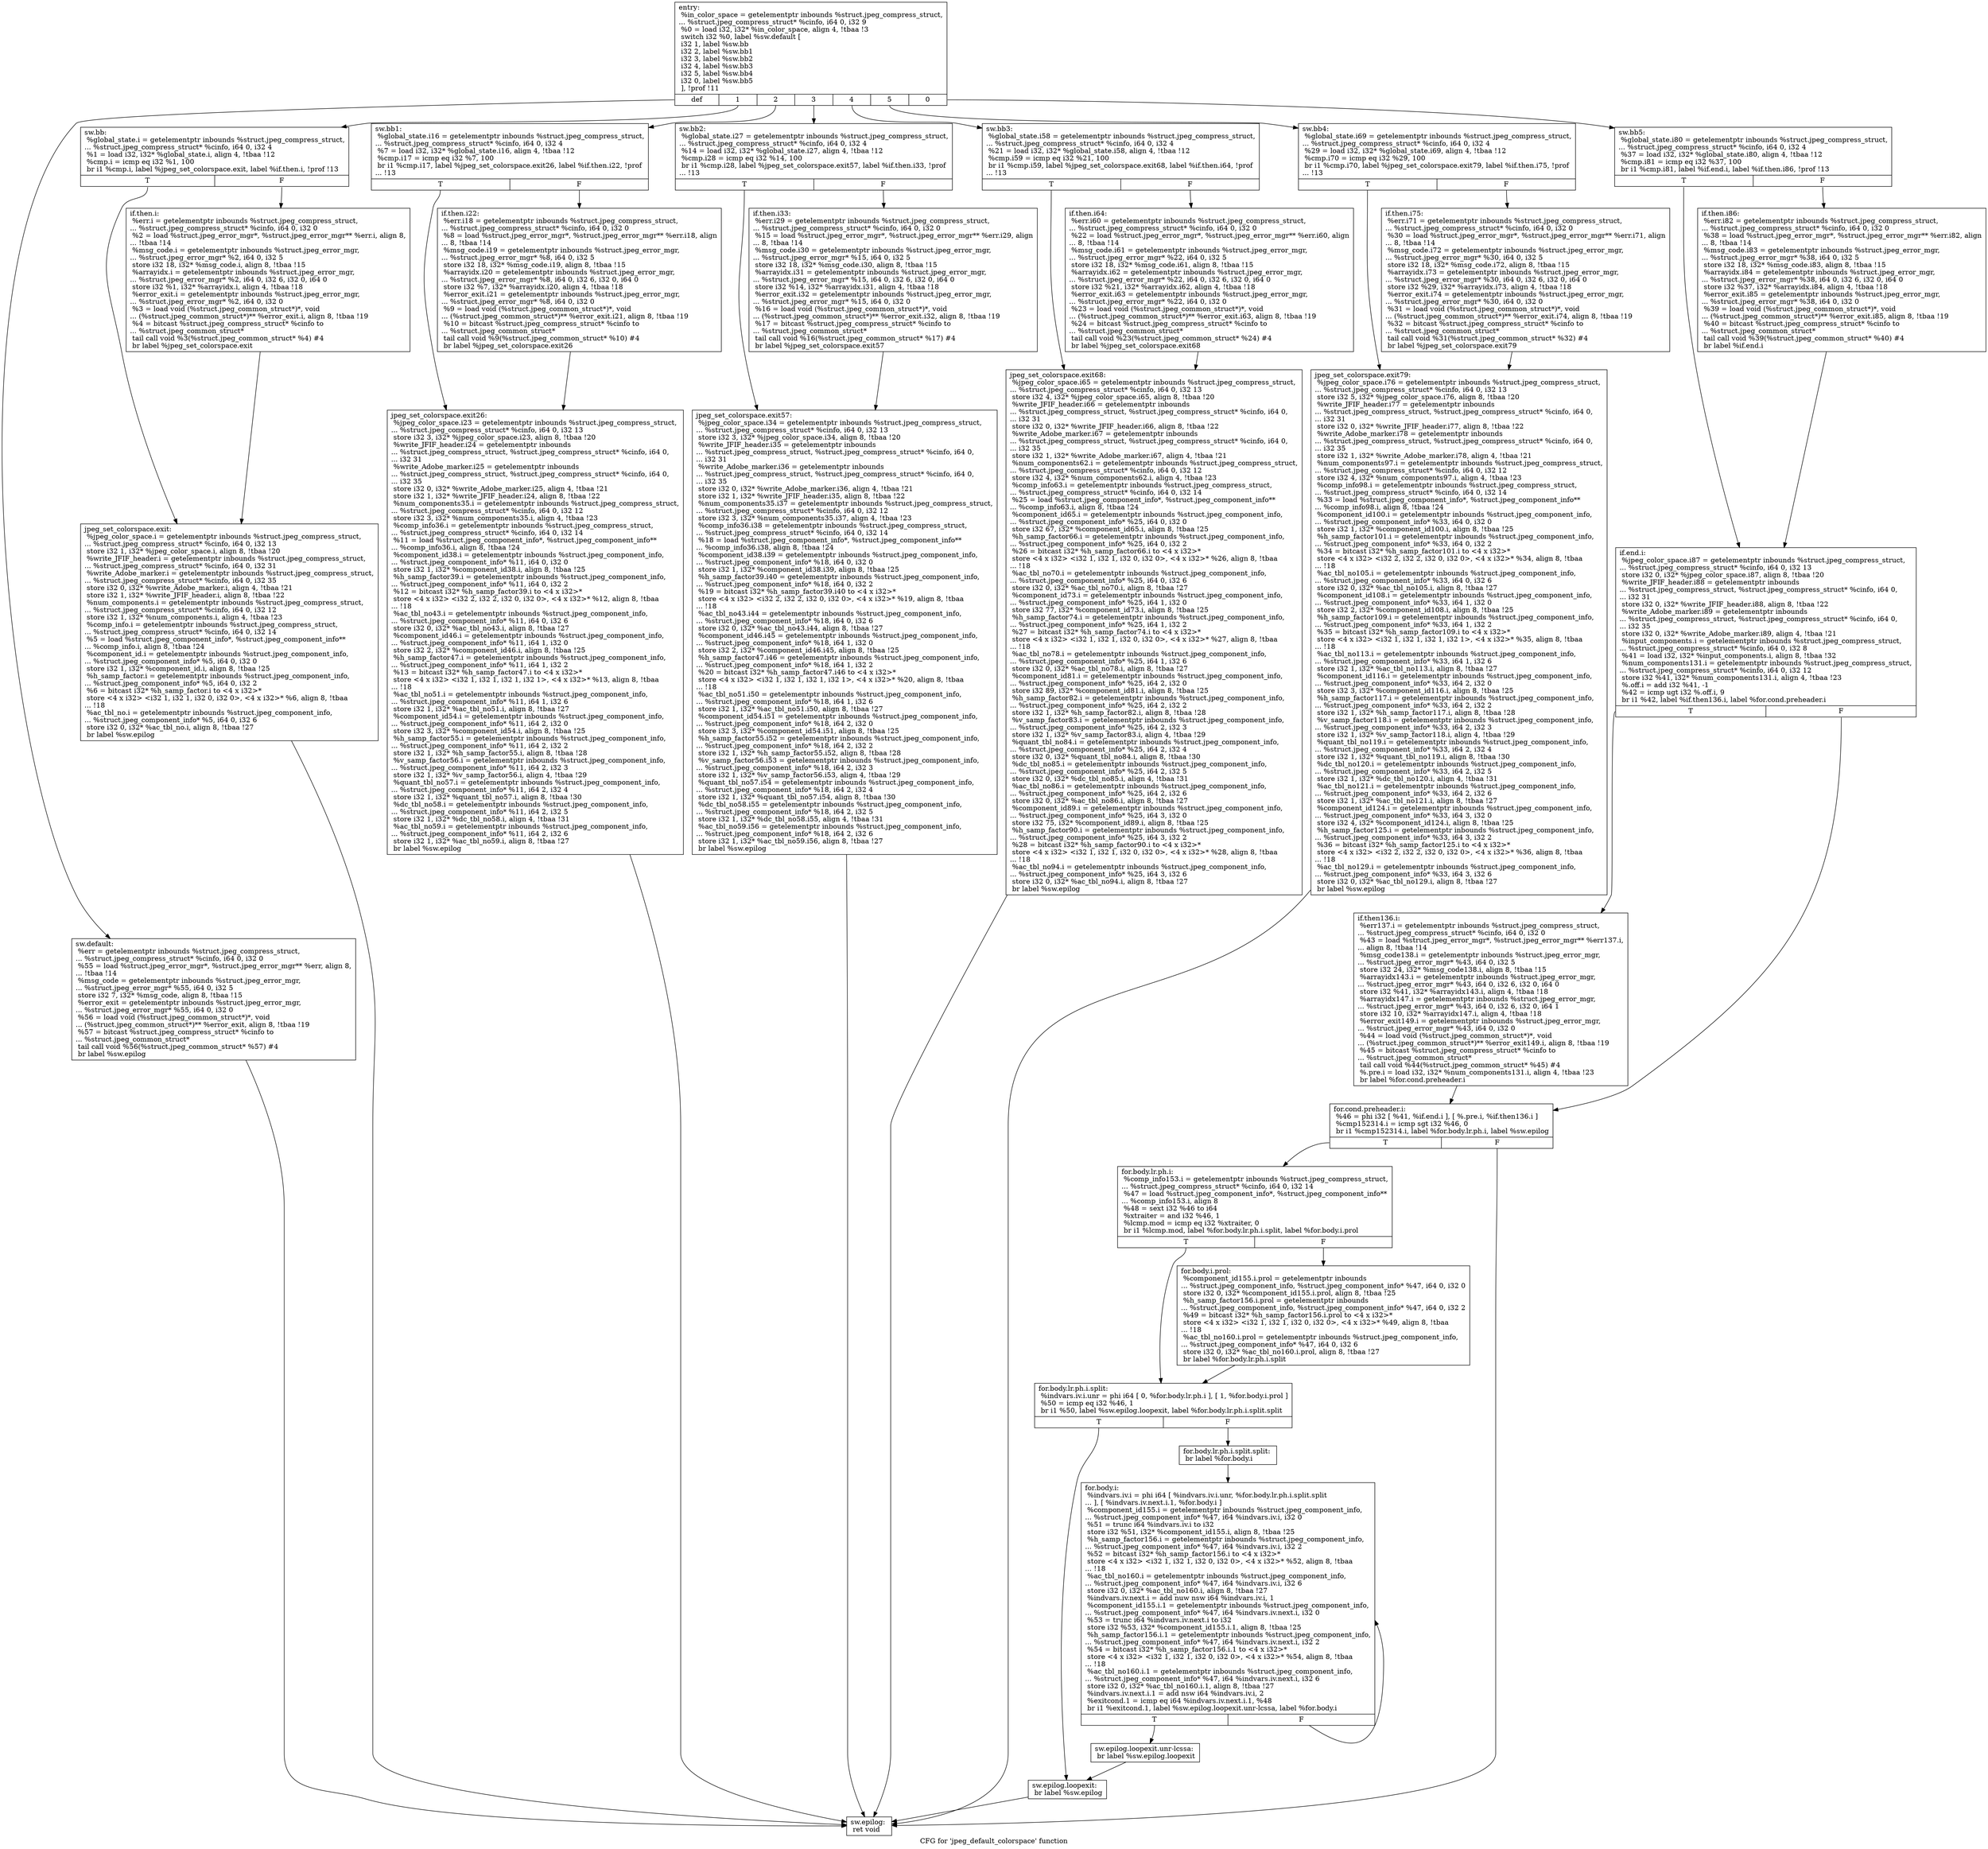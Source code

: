 digraph "CFG for 'jpeg_default_colorspace' function" {
	label="CFG for 'jpeg_default_colorspace' function";

	Node0x661ec40 [shape=record,label="{entry:\l  %in_color_space = getelementptr inbounds %struct.jpeg_compress_struct,\l... %struct.jpeg_compress_struct* %cinfo, i64 0, i32 9\l  %0 = load i32, i32* %in_color_space, align 4, !tbaa !3\l  switch i32 %0, label %sw.default [\l    i32 1, label %sw.bb\l    i32 2, label %sw.bb1\l    i32 3, label %sw.bb2\l    i32 4, label %sw.bb3\l    i32 5, label %sw.bb4\l    i32 0, label %sw.bb5\l  ], !prof !11\l|{<s0>def|<s1>1|<s2>2|<s3>3|<s4>4|<s5>5|<s6>0}}"];
	Node0x661ec40:s0 -> Node0x65f5010;
	Node0x661ec40:s1 -> Node0x65f50c0;
	Node0x661ec40:s2 -> Node0x65f5190;
	Node0x661ec40:s3 -> Node0x65f52a0;
	Node0x661ec40:s4 -> Node0x65f5370;
	Node0x661ec40:s5 -> Node0x65f5440;
	Node0x661ec40:s6 -> Node0x6620d50;
	Node0x65f50c0 [shape=record,label="{sw.bb:                                            \l  %global_state.i = getelementptr inbounds %struct.jpeg_compress_struct,\l... %struct.jpeg_compress_struct* %cinfo, i64 0, i32 4\l  %1 = load i32, i32* %global_state.i, align 4, !tbaa !12\l  %cmp.i = icmp eq i32 %1, 100\l  br i1 %cmp.i, label %jpeg_set_colorspace.exit, label %if.then.i, !prof !13\l|{<s0>T|<s1>F}}"];
	Node0x65f50c0:s0 -> Node0x6621280;
	Node0x65f50c0:s1 -> Node0x661ebd0;
	Node0x661ebd0 [shape=record,label="{if.then.i:                                        \l  %err.i = getelementptr inbounds %struct.jpeg_compress_struct,\l... %struct.jpeg_compress_struct* %cinfo, i64 0, i32 0\l  %2 = load %struct.jpeg_error_mgr*, %struct.jpeg_error_mgr** %err.i, align 8,\l... !tbaa !14\l  %msg_code.i = getelementptr inbounds %struct.jpeg_error_mgr,\l... %struct.jpeg_error_mgr* %2, i64 0, i32 5\l  store i32 18, i32* %msg_code.i, align 8, !tbaa !15\l  %arrayidx.i = getelementptr inbounds %struct.jpeg_error_mgr,\l... %struct.jpeg_error_mgr* %2, i64 0, i32 6, i32 0, i64 0\l  store i32 %1, i32* %arrayidx.i, align 4, !tbaa !18\l  %error_exit.i = getelementptr inbounds %struct.jpeg_error_mgr,\l... %struct.jpeg_error_mgr* %2, i64 0, i32 0\l  %3 = load void (%struct.jpeg_common_struct*)*, void\l... (%struct.jpeg_common_struct*)** %error_exit.i, align 8, !tbaa !19\l  %4 = bitcast %struct.jpeg_compress_struct* %cinfo to\l... %struct.jpeg_common_struct*\l  tail call void %3(%struct.jpeg_common_struct* %4) #4\l  br label %jpeg_set_colorspace.exit\l}"];
	Node0x661ebd0 -> Node0x6621280;
	Node0x6621280 [shape=record,label="{jpeg_set_colorspace.exit:                         \l  %jpeg_color_space.i = getelementptr inbounds %struct.jpeg_compress_struct,\l... %struct.jpeg_compress_struct* %cinfo, i64 0, i32 13\l  store i32 1, i32* %jpeg_color_space.i, align 8, !tbaa !20\l  %write_JFIF_header.i = getelementptr inbounds %struct.jpeg_compress_struct,\l... %struct.jpeg_compress_struct* %cinfo, i64 0, i32 31\l  %write_Adobe_marker.i = getelementptr inbounds %struct.jpeg_compress_struct,\l... %struct.jpeg_compress_struct* %cinfo, i64 0, i32 35\l  store i32 0, i32* %write_Adobe_marker.i, align 4, !tbaa !21\l  store i32 1, i32* %write_JFIF_header.i, align 8, !tbaa !22\l  %num_components.i = getelementptr inbounds %struct.jpeg_compress_struct,\l... %struct.jpeg_compress_struct* %cinfo, i64 0, i32 12\l  store i32 1, i32* %num_components.i, align 4, !tbaa !23\l  %comp_info.i = getelementptr inbounds %struct.jpeg_compress_struct,\l... %struct.jpeg_compress_struct* %cinfo, i64 0, i32 14\l  %5 = load %struct.jpeg_component_info*, %struct.jpeg_component_info**\l... %comp_info.i, align 8, !tbaa !24\l  %component_id.i = getelementptr inbounds %struct.jpeg_component_info,\l... %struct.jpeg_component_info* %5, i64 0, i32 0\l  store i32 1, i32* %component_id.i, align 8, !tbaa !25\l  %h_samp_factor.i = getelementptr inbounds %struct.jpeg_component_info,\l... %struct.jpeg_component_info* %5, i64 0, i32 2\l  %6 = bitcast i32* %h_samp_factor.i to \<4 x i32\>*\l  store \<4 x i32\> \<i32 1, i32 1, i32 0, i32 0\>, \<4 x i32\>* %6, align 8, !tbaa\l... !18\l  %ac_tbl_no.i = getelementptr inbounds %struct.jpeg_component_info,\l... %struct.jpeg_component_info* %5, i64 0, i32 6\l  store i32 0, i32* %ac_tbl_no.i, align 8, !tbaa !27\l  br label %sw.epilog\l}"];
	Node0x6621280 -> Node0x6623b80;
	Node0x65f5190 [shape=record,label="{sw.bb1:                                           \l  %global_state.i16 = getelementptr inbounds %struct.jpeg_compress_struct,\l... %struct.jpeg_compress_struct* %cinfo, i64 0, i32 4\l  %7 = load i32, i32* %global_state.i16, align 4, !tbaa !12\l  %cmp.i17 = icmp eq i32 %7, 100\l  br i1 %cmp.i17, label %jpeg_set_colorspace.exit26, label %if.then.i22, !prof\l... !13\l|{<s0>T|<s1>F}}"];
	Node0x65f5190:s0 -> Node0x6623e30;
	Node0x65f5190:s1 -> Node0x6623f50;
	Node0x6623f50 [shape=record,label="{if.then.i22:                                      \l  %err.i18 = getelementptr inbounds %struct.jpeg_compress_struct,\l... %struct.jpeg_compress_struct* %cinfo, i64 0, i32 0\l  %8 = load %struct.jpeg_error_mgr*, %struct.jpeg_error_mgr** %err.i18, align\l... 8, !tbaa !14\l  %msg_code.i19 = getelementptr inbounds %struct.jpeg_error_mgr,\l... %struct.jpeg_error_mgr* %8, i64 0, i32 5\l  store i32 18, i32* %msg_code.i19, align 8, !tbaa !15\l  %arrayidx.i20 = getelementptr inbounds %struct.jpeg_error_mgr,\l... %struct.jpeg_error_mgr* %8, i64 0, i32 6, i32 0, i64 0\l  store i32 %7, i32* %arrayidx.i20, align 4, !tbaa !18\l  %error_exit.i21 = getelementptr inbounds %struct.jpeg_error_mgr,\l... %struct.jpeg_error_mgr* %8, i64 0, i32 0\l  %9 = load void (%struct.jpeg_common_struct*)*, void\l... (%struct.jpeg_common_struct*)** %error_exit.i21, align 8, !tbaa !19\l  %10 = bitcast %struct.jpeg_compress_struct* %cinfo to\l... %struct.jpeg_common_struct*\l  tail call void %9(%struct.jpeg_common_struct* %10) #4\l  br label %jpeg_set_colorspace.exit26\l}"];
	Node0x6623f50 -> Node0x6623e30;
	Node0x6623e30 [shape=record,label="{jpeg_set_colorspace.exit26:                       \l  %jpeg_color_space.i23 = getelementptr inbounds %struct.jpeg_compress_struct,\l... %struct.jpeg_compress_struct* %cinfo, i64 0, i32 13\l  store i32 3, i32* %jpeg_color_space.i23, align 8, !tbaa !20\l  %write_JFIF_header.i24 = getelementptr inbounds\l... %struct.jpeg_compress_struct, %struct.jpeg_compress_struct* %cinfo, i64 0,\l... i32 31\l  %write_Adobe_marker.i25 = getelementptr inbounds\l... %struct.jpeg_compress_struct, %struct.jpeg_compress_struct* %cinfo, i64 0,\l... i32 35\l  store i32 0, i32* %write_Adobe_marker.i25, align 4, !tbaa !21\l  store i32 1, i32* %write_JFIF_header.i24, align 8, !tbaa !22\l  %num_components35.i = getelementptr inbounds %struct.jpeg_compress_struct,\l... %struct.jpeg_compress_struct* %cinfo, i64 0, i32 12\l  store i32 3, i32* %num_components35.i, align 4, !tbaa !23\l  %comp_info36.i = getelementptr inbounds %struct.jpeg_compress_struct,\l... %struct.jpeg_compress_struct* %cinfo, i64 0, i32 14\l  %11 = load %struct.jpeg_component_info*, %struct.jpeg_component_info**\l... %comp_info36.i, align 8, !tbaa !24\l  %component_id38.i = getelementptr inbounds %struct.jpeg_component_info,\l... %struct.jpeg_component_info* %11, i64 0, i32 0\l  store i32 1, i32* %component_id38.i, align 8, !tbaa !25\l  %h_samp_factor39.i = getelementptr inbounds %struct.jpeg_component_info,\l... %struct.jpeg_component_info* %11, i64 0, i32 2\l  %12 = bitcast i32* %h_samp_factor39.i to \<4 x i32\>*\l  store \<4 x i32\> \<i32 2, i32 2, i32 0, i32 0\>, \<4 x i32\>* %12, align 8, !tbaa\l... !18\l  %ac_tbl_no43.i = getelementptr inbounds %struct.jpeg_component_info,\l... %struct.jpeg_component_info* %11, i64 0, i32 6\l  store i32 0, i32* %ac_tbl_no43.i, align 8, !tbaa !27\l  %component_id46.i = getelementptr inbounds %struct.jpeg_component_info,\l... %struct.jpeg_component_info* %11, i64 1, i32 0\l  store i32 2, i32* %component_id46.i, align 8, !tbaa !25\l  %h_samp_factor47.i = getelementptr inbounds %struct.jpeg_component_info,\l... %struct.jpeg_component_info* %11, i64 1, i32 2\l  %13 = bitcast i32* %h_samp_factor47.i to \<4 x i32\>*\l  store \<4 x i32\> \<i32 1, i32 1, i32 1, i32 1\>, \<4 x i32\>* %13, align 8, !tbaa\l... !18\l  %ac_tbl_no51.i = getelementptr inbounds %struct.jpeg_component_info,\l... %struct.jpeg_component_info* %11, i64 1, i32 6\l  store i32 1, i32* %ac_tbl_no51.i, align 8, !tbaa !27\l  %component_id54.i = getelementptr inbounds %struct.jpeg_component_info,\l... %struct.jpeg_component_info* %11, i64 2, i32 0\l  store i32 3, i32* %component_id54.i, align 8, !tbaa !25\l  %h_samp_factor55.i = getelementptr inbounds %struct.jpeg_component_info,\l... %struct.jpeg_component_info* %11, i64 2, i32 2\l  store i32 1, i32* %h_samp_factor55.i, align 8, !tbaa !28\l  %v_samp_factor56.i = getelementptr inbounds %struct.jpeg_component_info,\l... %struct.jpeg_component_info* %11, i64 2, i32 3\l  store i32 1, i32* %v_samp_factor56.i, align 4, !tbaa !29\l  %quant_tbl_no57.i = getelementptr inbounds %struct.jpeg_component_info,\l... %struct.jpeg_component_info* %11, i64 2, i32 4\l  store i32 1, i32* %quant_tbl_no57.i, align 8, !tbaa !30\l  %dc_tbl_no58.i = getelementptr inbounds %struct.jpeg_component_info,\l... %struct.jpeg_component_info* %11, i64 2, i32 5\l  store i32 1, i32* %dc_tbl_no58.i, align 4, !tbaa !31\l  %ac_tbl_no59.i = getelementptr inbounds %struct.jpeg_component_info,\l... %struct.jpeg_component_info* %11, i64 2, i32 6\l  store i32 1, i32* %ac_tbl_no59.i, align 8, !tbaa !27\l  br label %sw.epilog\l}"];
	Node0x6623e30 -> Node0x6623b80;
	Node0x65f52a0 [shape=record,label="{sw.bb2:                                           \l  %global_state.i27 = getelementptr inbounds %struct.jpeg_compress_struct,\l... %struct.jpeg_compress_struct* %cinfo, i64 0, i32 4\l  %14 = load i32, i32* %global_state.i27, align 4, !tbaa !12\l  %cmp.i28 = icmp eq i32 %14, 100\l  br i1 %cmp.i28, label %jpeg_set_colorspace.exit57, label %if.then.i33, !prof\l... !13\l|{<s0>T|<s1>F}}"];
	Node0x65f52a0:s0 -> Node0x66292d0;
	Node0x65f52a0:s1 -> Node0x66293f0;
	Node0x66293f0 [shape=record,label="{if.then.i33:                                      \l  %err.i29 = getelementptr inbounds %struct.jpeg_compress_struct,\l... %struct.jpeg_compress_struct* %cinfo, i64 0, i32 0\l  %15 = load %struct.jpeg_error_mgr*, %struct.jpeg_error_mgr** %err.i29, align\l... 8, !tbaa !14\l  %msg_code.i30 = getelementptr inbounds %struct.jpeg_error_mgr,\l... %struct.jpeg_error_mgr* %15, i64 0, i32 5\l  store i32 18, i32* %msg_code.i30, align 8, !tbaa !15\l  %arrayidx.i31 = getelementptr inbounds %struct.jpeg_error_mgr,\l... %struct.jpeg_error_mgr* %15, i64 0, i32 6, i32 0, i64 0\l  store i32 %14, i32* %arrayidx.i31, align 4, !tbaa !18\l  %error_exit.i32 = getelementptr inbounds %struct.jpeg_error_mgr,\l... %struct.jpeg_error_mgr* %15, i64 0, i32 0\l  %16 = load void (%struct.jpeg_common_struct*)*, void\l... (%struct.jpeg_common_struct*)** %error_exit.i32, align 8, !tbaa !19\l  %17 = bitcast %struct.jpeg_compress_struct* %cinfo to\l... %struct.jpeg_common_struct*\l  tail call void %16(%struct.jpeg_common_struct* %17) #4\l  br label %jpeg_set_colorspace.exit57\l}"];
	Node0x66293f0 -> Node0x66292d0;
	Node0x66292d0 [shape=record,label="{jpeg_set_colorspace.exit57:                       \l  %jpeg_color_space.i34 = getelementptr inbounds %struct.jpeg_compress_struct,\l... %struct.jpeg_compress_struct* %cinfo, i64 0, i32 13\l  store i32 3, i32* %jpeg_color_space.i34, align 8, !tbaa !20\l  %write_JFIF_header.i35 = getelementptr inbounds\l... %struct.jpeg_compress_struct, %struct.jpeg_compress_struct* %cinfo, i64 0,\l... i32 31\l  %write_Adobe_marker.i36 = getelementptr inbounds\l... %struct.jpeg_compress_struct, %struct.jpeg_compress_struct* %cinfo, i64 0,\l... i32 35\l  store i32 0, i32* %write_Adobe_marker.i36, align 4, !tbaa !21\l  store i32 1, i32* %write_JFIF_header.i35, align 8, !tbaa !22\l  %num_components35.i37 = getelementptr inbounds %struct.jpeg_compress_struct,\l... %struct.jpeg_compress_struct* %cinfo, i64 0, i32 12\l  store i32 3, i32* %num_components35.i37, align 4, !tbaa !23\l  %comp_info36.i38 = getelementptr inbounds %struct.jpeg_compress_struct,\l... %struct.jpeg_compress_struct* %cinfo, i64 0, i32 14\l  %18 = load %struct.jpeg_component_info*, %struct.jpeg_component_info**\l... %comp_info36.i38, align 8, !tbaa !24\l  %component_id38.i39 = getelementptr inbounds %struct.jpeg_component_info,\l... %struct.jpeg_component_info* %18, i64 0, i32 0\l  store i32 1, i32* %component_id38.i39, align 8, !tbaa !25\l  %h_samp_factor39.i40 = getelementptr inbounds %struct.jpeg_component_info,\l... %struct.jpeg_component_info* %18, i64 0, i32 2\l  %19 = bitcast i32* %h_samp_factor39.i40 to \<4 x i32\>*\l  store \<4 x i32\> \<i32 2, i32 2, i32 0, i32 0\>, \<4 x i32\>* %19, align 8, !tbaa\l... !18\l  %ac_tbl_no43.i44 = getelementptr inbounds %struct.jpeg_component_info,\l... %struct.jpeg_component_info* %18, i64 0, i32 6\l  store i32 0, i32* %ac_tbl_no43.i44, align 8, !tbaa !27\l  %component_id46.i45 = getelementptr inbounds %struct.jpeg_component_info,\l... %struct.jpeg_component_info* %18, i64 1, i32 0\l  store i32 2, i32* %component_id46.i45, align 8, !tbaa !25\l  %h_samp_factor47.i46 = getelementptr inbounds %struct.jpeg_component_info,\l... %struct.jpeg_component_info* %18, i64 1, i32 2\l  %20 = bitcast i32* %h_samp_factor47.i46 to \<4 x i32\>*\l  store \<4 x i32\> \<i32 1, i32 1, i32 1, i32 1\>, \<4 x i32\>* %20, align 8, !tbaa\l... !18\l  %ac_tbl_no51.i50 = getelementptr inbounds %struct.jpeg_component_info,\l... %struct.jpeg_component_info* %18, i64 1, i32 6\l  store i32 1, i32* %ac_tbl_no51.i50, align 8, !tbaa !27\l  %component_id54.i51 = getelementptr inbounds %struct.jpeg_component_info,\l... %struct.jpeg_component_info* %18, i64 2, i32 0\l  store i32 3, i32* %component_id54.i51, align 8, !tbaa !25\l  %h_samp_factor55.i52 = getelementptr inbounds %struct.jpeg_component_info,\l... %struct.jpeg_component_info* %18, i64 2, i32 2\l  store i32 1, i32* %h_samp_factor55.i52, align 8, !tbaa !28\l  %v_samp_factor56.i53 = getelementptr inbounds %struct.jpeg_component_info,\l... %struct.jpeg_component_info* %18, i64 2, i32 3\l  store i32 1, i32* %v_samp_factor56.i53, align 4, !tbaa !29\l  %quant_tbl_no57.i54 = getelementptr inbounds %struct.jpeg_component_info,\l... %struct.jpeg_component_info* %18, i64 2, i32 4\l  store i32 1, i32* %quant_tbl_no57.i54, align 8, !tbaa !30\l  %dc_tbl_no58.i55 = getelementptr inbounds %struct.jpeg_component_info,\l... %struct.jpeg_component_info* %18, i64 2, i32 5\l  store i32 1, i32* %dc_tbl_no58.i55, align 4, !tbaa !31\l  %ac_tbl_no59.i56 = getelementptr inbounds %struct.jpeg_component_info,\l... %struct.jpeg_component_info* %18, i64 2, i32 6\l  store i32 1, i32* %ac_tbl_no59.i56, align 8, !tbaa !27\l  br label %sw.epilog\l}"];
	Node0x66292d0 -> Node0x6623b80;
	Node0x65f5370 [shape=record,label="{sw.bb3:                                           \l  %global_state.i58 = getelementptr inbounds %struct.jpeg_compress_struct,\l... %struct.jpeg_compress_struct* %cinfo, i64 0, i32 4\l  %21 = load i32, i32* %global_state.i58, align 4, !tbaa !12\l  %cmp.i59 = icmp eq i32 %21, 100\l  br i1 %cmp.i59, label %jpeg_set_colorspace.exit68, label %if.then.i64, !prof\l... !13\l|{<s0>T|<s1>F}}"];
	Node0x65f5370:s0 -> Node0x66195f0;
	Node0x65f5370:s1 -> Node0x6619710;
	Node0x6619710 [shape=record,label="{if.then.i64:                                      \l  %err.i60 = getelementptr inbounds %struct.jpeg_compress_struct,\l... %struct.jpeg_compress_struct* %cinfo, i64 0, i32 0\l  %22 = load %struct.jpeg_error_mgr*, %struct.jpeg_error_mgr** %err.i60, align\l... 8, !tbaa !14\l  %msg_code.i61 = getelementptr inbounds %struct.jpeg_error_mgr,\l... %struct.jpeg_error_mgr* %22, i64 0, i32 5\l  store i32 18, i32* %msg_code.i61, align 8, !tbaa !15\l  %arrayidx.i62 = getelementptr inbounds %struct.jpeg_error_mgr,\l... %struct.jpeg_error_mgr* %22, i64 0, i32 6, i32 0, i64 0\l  store i32 %21, i32* %arrayidx.i62, align 4, !tbaa !18\l  %error_exit.i63 = getelementptr inbounds %struct.jpeg_error_mgr,\l... %struct.jpeg_error_mgr* %22, i64 0, i32 0\l  %23 = load void (%struct.jpeg_common_struct*)*, void\l... (%struct.jpeg_common_struct*)** %error_exit.i63, align 8, !tbaa !19\l  %24 = bitcast %struct.jpeg_compress_struct* %cinfo to\l... %struct.jpeg_common_struct*\l  tail call void %23(%struct.jpeg_common_struct* %24) #4\l  br label %jpeg_set_colorspace.exit68\l}"];
	Node0x6619710 -> Node0x66195f0;
	Node0x66195f0 [shape=record,label="{jpeg_set_colorspace.exit68:                       \l  %jpeg_color_space.i65 = getelementptr inbounds %struct.jpeg_compress_struct,\l... %struct.jpeg_compress_struct* %cinfo, i64 0, i32 13\l  store i32 4, i32* %jpeg_color_space.i65, align 8, !tbaa !20\l  %write_JFIF_header.i66 = getelementptr inbounds\l... %struct.jpeg_compress_struct, %struct.jpeg_compress_struct* %cinfo, i64 0,\l... i32 31\l  store i32 0, i32* %write_JFIF_header.i66, align 8, !tbaa !22\l  %write_Adobe_marker.i67 = getelementptr inbounds\l... %struct.jpeg_compress_struct, %struct.jpeg_compress_struct* %cinfo, i64 0,\l... i32 35\l  store i32 1, i32* %write_Adobe_marker.i67, align 4, !tbaa !21\l  %num_components62.i = getelementptr inbounds %struct.jpeg_compress_struct,\l... %struct.jpeg_compress_struct* %cinfo, i64 0, i32 12\l  store i32 4, i32* %num_components62.i, align 4, !tbaa !23\l  %comp_info63.i = getelementptr inbounds %struct.jpeg_compress_struct,\l... %struct.jpeg_compress_struct* %cinfo, i64 0, i32 14\l  %25 = load %struct.jpeg_component_info*, %struct.jpeg_component_info**\l... %comp_info63.i, align 8, !tbaa !24\l  %component_id65.i = getelementptr inbounds %struct.jpeg_component_info,\l... %struct.jpeg_component_info* %25, i64 0, i32 0\l  store i32 67, i32* %component_id65.i, align 8, !tbaa !25\l  %h_samp_factor66.i = getelementptr inbounds %struct.jpeg_component_info,\l... %struct.jpeg_component_info* %25, i64 0, i32 2\l  %26 = bitcast i32* %h_samp_factor66.i to \<4 x i32\>*\l  store \<4 x i32\> \<i32 1, i32 1, i32 0, i32 0\>, \<4 x i32\>* %26, align 8, !tbaa\l... !18\l  %ac_tbl_no70.i = getelementptr inbounds %struct.jpeg_component_info,\l... %struct.jpeg_component_info* %25, i64 0, i32 6\l  store i32 0, i32* %ac_tbl_no70.i, align 8, !tbaa !27\l  %component_id73.i = getelementptr inbounds %struct.jpeg_component_info,\l... %struct.jpeg_component_info* %25, i64 1, i32 0\l  store i32 77, i32* %component_id73.i, align 8, !tbaa !25\l  %h_samp_factor74.i = getelementptr inbounds %struct.jpeg_component_info,\l... %struct.jpeg_component_info* %25, i64 1, i32 2\l  %27 = bitcast i32* %h_samp_factor74.i to \<4 x i32\>*\l  store \<4 x i32\> \<i32 1, i32 1, i32 0, i32 0\>, \<4 x i32\>* %27, align 8, !tbaa\l... !18\l  %ac_tbl_no78.i = getelementptr inbounds %struct.jpeg_component_info,\l... %struct.jpeg_component_info* %25, i64 1, i32 6\l  store i32 0, i32* %ac_tbl_no78.i, align 8, !tbaa !27\l  %component_id81.i = getelementptr inbounds %struct.jpeg_component_info,\l... %struct.jpeg_component_info* %25, i64 2, i32 0\l  store i32 89, i32* %component_id81.i, align 8, !tbaa !25\l  %h_samp_factor82.i = getelementptr inbounds %struct.jpeg_component_info,\l... %struct.jpeg_component_info* %25, i64 2, i32 2\l  store i32 1, i32* %h_samp_factor82.i, align 8, !tbaa !28\l  %v_samp_factor83.i = getelementptr inbounds %struct.jpeg_component_info,\l... %struct.jpeg_component_info* %25, i64 2, i32 3\l  store i32 1, i32* %v_samp_factor83.i, align 4, !tbaa !29\l  %quant_tbl_no84.i = getelementptr inbounds %struct.jpeg_component_info,\l... %struct.jpeg_component_info* %25, i64 2, i32 4\l  store i32 0, i32* %quant_tbl_no84.i, align 8, !tbaa !30\l  %dc_tbl_no85.i = getelementptr inbounds %struct.jpeg_component_info,\l... %struct.jpeg_component_info* %25, i64 2, i32 5\l  store i32 0, i32* %dc_tbl_no85.i, align 4, !tbaa !31\l  %ac_tbl_no86.i = getelementptr inbounds %struct.jpeg_component_info,\l... %struct.jpeg_component_info* %25, i64 2, i32 6\l  store i32 0, i32* %ac_tbl_no86.i, align 8, !tbaa !27\l  %component_id89.i = getelementptr inbounds %struct.jpeg_component_info,\l... %struct.jpeg_component_info* %25, i64 3, i32 0\l  store i32 75, i32* %component_id89.i, align 8, !tbaa !25\l  %h_samp_factor90.i = getelementptr inbounds %struct.jpeg_component_info,\l... %struct.jpeg_component_info* %25, i64 3, i32 2\l  %28 = bitcast i32* %h_samp_factor90.i to \<4 x i32\>*\l  store \<4 x i32\> \<i32 1, i32 1, i32 0, i32 0\>, \<4 x i32\>* %28, align 8, !tbaa\l... !18\l  %ac_tbl_no94.i = getelementptr inbounds %struct.jpeg_component_info,\l... %struct.jpeg_component_info* %25, i64 3, i32 6\l  store i32 0, i32* %ac_tbl_no94.i, align 8, !tbaa !27\l  br label %sw.epilog\l}"];
	Node0x66195f0 -> Node0x6623b80;
	Node0x65f5440 [shape=record,label="{sw.bb4:                                           \l  %global_state.i69 = getelementptr inbounds %struct.jpeg_compress_struct,\l... %struct.jpeg_compress_struct* %cinfo, i64 0, i32 4\l  %29 = load i32, i32* %global_state.i69, align 4, !tbaa !12\l  %cmp.i70 = icmp eq i32 %29, 100\l  br i1 %cmp.i70, label %jpeg_set_colorspace.exit79, label %if.then.i75, !prof\l... !13\l|{<s0>T|<s1>F}}"];
	Node0x65f5440:s0 -> Node0x660fd60;
	Node0x65f5440:s1 -> Node0x660fe80;
	Node0x660fe80 [shape=record,label="{if.then.i75:                                      \l  %err.i71 = getelementptr inbounds %struct.jpeg_compress_struct,\l... %struct.jpeg_compress_struct* %cinfo, i64 0, i32 0\l  %30 = load %struct.jpeg_error_mgr*, %struct.jpeg_error_mgr** %err.i71, align\l... 8, !tbaa !14\l  %msg_code.i72 = getelementptr inbounds %struct.jpeg_error_mgr,\l... %struct.jpeg_error_mgr* %30, i64 0, i32 5\l  store i32 18, i32* %msg_code.i72, align 8, !tbaa !15\l  %arrayidx.i73 = getelementptr inbounds %struct.jpeg_error_mgr,\l... %struct.jpeg_error_mgr* %30, i64 0, i32 6, i32 0, i64 0\l  store i32 %29, i32* %arrayidx.i73, align 4, !tbaa !18\l  %error_exit.i74 = getelementptr inbounds %struct.jpeg_error_mgr,\l... %struct.jpeg_error_mgr* %30, i64 0, i32 0\l  %31 = load void (%struct.jpeg_common_struct*)*, void\l... (%struct.jpeg_common_struct*)** %error_exit.i74, align 8, !tbaa !19\l  %32 = bitcast %struct.jpeg_compress_struct* %cinfo to\l... %struct.jpeg_common_struct*\l  tail call void %31(%struct.jpeg_common_struct* %32) #4\l  br label %jpeg_set_colorspace.exit79\l}"];
	Node0x660fe80 -> Node0x660fd60;
	Node0x660fd60 [shape=record,label="{jpeg_set_colorspace.exit79:                       \l  %jpeg_color_space.i76 = getelementptr inbounds %struct.jpeg_compress_struct,\l... %struct.jpeg_compress_struct* %cinfo, i64 0, i32 13\l  store i32 5, i32* %jpeg_color_space.i76, align 8, !tbaa !20\l  %write_JFIF_header.i77 = getelementptr inbounds\l... %struct.jpeg_compress_struct, %struct.jpeg_compress_struct* %cinfo, i64 0,\l... i32 31\l  store i32 0, i32* %write_JFIF_header.i77, align 8, !tbaa !22\l  %write_Adobe_marker.i78 = getelementptr inbounds\l... %struct.jpeg_compress_struct, %struct.jpeg_compress_struct* %cinfo, i64 0,\l... i32 35\l  store i32 1, i32* %write_Adobe_marker.i78, align 4, !tbaa !21\l  %num_components97.i = getelementptr inbounds %struct.jpeg_compress_struct,\l... %struct.jpeg_compress_struct* %cinfo, i64 0, i32 12\l  store i32 4, i32* %num_components97.i, align 4, !tbaa !23\l  %comp_info98.i = getelementptr inbounds %struct.jpeg_compress_struct,\l... %struct.jpeg_compress_struct* %cinfo, i64 0, i32 14\l  %33 = load %struct.jpeg_component_info*, %struct.jpeg_component_info**\l... %comp_info98.i, align 8, !tbaa !24\l  %component_id100.i = getelementptr inbounds %struct.jpeg_component_info,\l... %struct.jpeg_component_info* %33, i64 0, i32 0\l  store i32 1, i32* %component_id100.i, align 8, !tbaa !25\l  %h_samp_factor101.i = getelementptr inbounds %struct.jpeg_component_info,\l... %struct.jpeg_component_info* %33, i64 0, i32 2\l  %34 = bitcast i32* %h_samp_factor101.i to \<4 x i32\>*\l  store \<4 x i32\> \<i32 2, i32 2, i32 0, i32 0\>, \<4 x i32\>* %34, align 8, !tbaa\l... !18\l  %ac_tbl_no105.i = getelementptr inbounds %struct.jpeg_component_info,\l... %struct.jpeg_component_info* %33, i64 0, i32 6\l  store i32 0, i32* %ac_tbl_no105.i, align 8, !tbaa !27\l  %component_id108.i = getelementptr inbounds %struct.jpeg_component_info,\l... %struct.jpeg_component_info* %33, i64 1, i32 0\l  store i32 2, i32* %component_id108.i, align 8, !tbaa !25\l  %h_samp_factor109.i = getelementptr inbounds %struct.jpeg_component_info,\l... %struct.jpeg_component_info* %33, i64 1, i32 2\l  %35 = bitcast i32* %h_samp_factor109.i to \<4 x i32\>*\l  store \<4 x i32\> \<i32 1, i32 1, i32 1, i32 1\>, \<4 x i32\>* %35, align 8, !tbaa\l... !18\l  %ac_tbl_no113.i = getelementptr inbounds %struct.jpeg_component_info,\l... %struct.jpeg_component_info* %33, i64 1, i32 6\l  store i32 1, i32* %ac_tbl_no113.i, align 8, !tbaa !27\l  %component_id116.i = getelementptr inbounds %struct.jpeg_component_info,\l... %struct.jpeg_component_info* %33, i64 2, i32 0\l  store i32 3, i32* %component_id116.i, align 8, !tbaa !25\l  %h_samp_factor117.i = getelementptr inbounds %struct.jpeg_component_info,\l... %struct.jpeg_component_info* %33, i64 2, i32 2\l  store i32 1, i32* %h_samp_factor117.i, align 8, !tbaa !28\l  %v_samp_factor118.i = getelementptr inbounds %struct.jpeg_component_info,\l... %struct.jpeg_component_info* %33, i64 2, i32 3\l  store i32 1, i32* %v_samp_factor118.i, align 4, !tbaa !29\l  %quant_tbl_no119.i = getelementptr inbounds %struct.jpeg_component_info,\l... %struct.jpeg_component_info* %33, i64 2, i32 4\l  store i32 1, i32* %quant_tbl_no119.i, align 8, !tbaa !30\l  %dc_tbl_no120.i = getelementptr inbounds %struct.jpeg_component_info,\l... %struct.jpeg_component_info* %33, i64 2, i32 5\l  store i32 1, i32* %dc_tbl_no120.i, align 4, !tbaa !31\l  %ac_tbl_no121.i = getelementptr inbounds %struct.jpeg_component_info,\l... %struct.jpeg_component_info* %33, i64 2, i32 6\l  store i32 1, i32* %ac_tbl_no121.i, align 8, !tbaa !27\l  %component_id124.i = getelementptr inbounds %struct.jpeg_component_info,\l... %struct.jpeg_component_info* %33, i64 3, i32 0\l  store i32 4, i32* %component_id124.i, align 8, !tbaa !25\l  %h_samp_factor125.i = getelementptr inbounds %struct.jpeg_component_info,\l... %struct.jpeg_component_info* %33, i64 3, i32 2\l  %36 = bitcast i32* %h_samp_factor125.i to \<4 x i32\>*\l  store \<4 x i32\> \<i32 2, i32 2, i32 0, i32 0\>, \<4 x i32\>* %36, align 8, !tbaa\l... !18\l  %ac_tbl_no129.i = getelementptr inbounds %struct.jpeg_component_info,\l... %struct.jpeg_component_info* %33, i64 3, i32 6\l  store i32 0, i32* %ac_tbl_no129.i, align 8, !tbaa !27\l  br label %sw.epilog\l}"];
	Node0x660fd60 -> Node0x6623b80;
	Node0x6620d50 [shape=record,label="{sw.bb5:                                           \l  %global_state.i80 = getelementptr inbounds %struct.jpeg_compress_struct,\l... %struct.jpeg_compress_struct* %cinfo, i64 0, i32 4\l  %37 = load i32, i32* %global_state.i80, align 4, !tbaa !12\l  %cmp.i81 = icmp eq i32 %37, 100\l  br i1 %cmp.i81, label %if.end.i, label %if.then.i86, !prof !13\l|{<s0>T|<s1>F}}"];
	Node0x6620d50:s0 -> Node0x6638000;
	Node0x6620d50:s1 -> Node0x66380b0;
	Node0x66380b0 [shape=record,label="{if.then.i86:                                      \l  %err.i82 = getelementptr inbounds %struct.jpeg_compress_struct,\l... %struct.jpeg_compress_struct* %cinfo, i64 0, i32 0\l  %38 = load %struct.jpeg_error_mgr*, %struct.jpeg_error_mgr** %err.i82, align\l... 8, !tbaa !14\l  %msg_code.i83 = getelementptr inbounds %struct.jpeg_error_mgr,\l... %struct.jpeg_error_mgr* %38, i64 0, i32 5\l  store i32 18, i32* %msg_code.i83, align 8, !tbaa !15\l  %arrayidx.i84 = getelementptr inbounds %struct.jpeg_error_mgr,\l... %struct.jpeg_error_mgr* %38, i64 0, i32 6, i32 0, i64 0\l  store i32 %37, i32* %arrayidx.i84, align 4, !tbaa !18\l  %error_exit.i85 = getelementptr inbounds %struct.jpeg_error_mgr,\l... %struct.jpeg_error_mgr* %38, i64 0, i32 0\l  %39 = load void (%struct.jpeg_common_struct*)*, void\l... (%struct.jpeg_common_struct*)** %error_exit.i85, align 8, !tbaa !19\l  %40 = bitcast %struct.jpeg_compress_struct* %cinfo to\l... %struct.jpeg_common_struct*\l  tail call void %39(%struct.jpeg_common_struct* %40) #4\l  br label %if.end.i\l}"];
	Node0x66380b0 -> Node0x6638000;
	Node0x6638000 [shape=record,label="{if.end.i:                                         \l  %jpeg_color_space.i87 = getelementptr inbounds %struct.jpeg_compress_struct,\l... %struct.jpeg_compress_struct* %cinfo, i64 0, i32 13\l  store i32 0, i32* %jpeg_color_space.i87, align 8, !tbaa !20\l  %write_JFIF_header.i88 = getelementptr inbounds\l... %struct.jpeg_compress_struct, %struct.jpeg_compress_struct* %cinfo, i64 0,\l... i32 31\l  store i32 0, i32* %write_JFIF_header.i88, align 8, !tbaa !22\l  %write_Adobe_marker.i89 = getelementptr inbounds\l... %struct.jpeg_compress_struct, %struct.jpeg_compress_struct* %cinfo, i64 0,\l... i32 35\l  store i32 0, i32* %write_Adobe_marker.i89, align 4, !tbaa !21\l  %input_components.i = getelementptr inbounds %struct.jpeg_compress_struct,\l... %struct.jpeg_compress_struct* %cinfo, i64 0, i32 8\l  %41 = load i32, i32* %input_components.i, align 8, !tbaa !32\l  %num_components131.i = getelementptr inbounds %struct.jpeg_compress_struct,\l... %struct.jpeg_compress_struct* %cinfo, i64 0, i32 12\l  store i32 %41, i32* %num_components131.i, align 4, !tbaa !23\l  %.off.i = add i32 %41, -1\l  %42 = icmp ugt i32 %.off.i, 9\l  br i1 %42, label %if.then136.i, label %for.cond.preheader.i\l|{<s0>T|<s1>F}}"];
	Node0x6638000:s0 -> Node0x6639130;
	Node0x6638000:s1 -> Node0x6639210;
	Node0x6639130 [shape=record,label="{if.then136.i:                                     \l  %err137.i = getelementptr inbounds %struct.jpeg_compress_struct,\l... %struct.jpeg_compress_struct* %cinfo, i64 0, i32 0\l  %43 = load %struct.jpeg_error_mgr*, %struct.jpeg_error_mgr** %err137.i,\l... align 8, !tbaa !14\l  %msg_code138.i = getelementptr inbounds %struct.jpeg_error_mgr,\l... %struct.jpeg_error_mgr* %43, i64 0, i32 5\l  store i32 24, i32* %msg_code138.i, align 8, !tbaa !15\l  %arrayidx143.i = getelementptr inbounds %struct.jpeg_error_mgr,\l... %struct.jpeg_error_mgr* %43, i64 0, i32 6, i32 0, i64 0\l  store i32 %41, i32* %arrayidx143.i, align 4, !tbaa !18\l  %arrayidx147.i = getelementptr inbounds %struct.jpeg_error_mgr,\l... %struct.jpeg_error_mgr* %43, i64 0, i32 6, i32 0, i64 1\l  store i32 10, i32* %arrayidx147.i, align 4, !tbaa !18\l  %error_exit149.i = getelementptr inbounds %struct.jpeg_error_mgr,\l... %struct.jpeg_error_mgr* %43, i64 0, i32 0\l  %44 = load void (%struct.jpeg_common_struct*)*, void\l... (%struct.jpeg_common_struct*)** %error_exit149.i, align 8, !tbaa !19\l  %45 = bitcast %struct.jpeg_compress_struct* %cinfo to\l... %struct.jpeg_common_struct*\l  tail call void %44(%struct.jpeg_common_struct* %45) #4\l  %.pre.i = load i32, i32* %num_components131.i, align 4, !tbaa !23\l  br label %for.cond.preheader.i\l}"];
	Node0x6639130 -> Node0x6639210;
	Node0x6639210 [shape=record,label="{for.cond.preheader.i:                             \l  %46 = phi i32 [ %41, %if.end.i ], [ %.pre.i, %if.then136.i ]\l  %cmp152314.i = icmp sgt i32 %46, 0\l  br i1 %cmp152314.i, label %for.body.lr.ph.i, label %sw.epilog\l|{<s0>T|<s1>F}}"];
	Node0x6639210:s0 -> Node0x6639d30;
	Node0x6639210:s1 -> Node0x6623b80;
	Node0x6639d30 [shape=record,label="{for.body.lr.ph.i:                                 \l  %comp_info153.i = getelementptr inbounds %struct.jpeg_compress_struct,\l... %struct.jpeg_compress_struct* %cinfo, i64 0, i32 14\l  %47 = load %struct.jpeg_component_info*, %struct.jpeg_component_info**\l... %comp_info153.i, align 8\l  %48 = sext i32 %46 to i64\l  %xtraiter = and i32 %46, 1\l  %lcmp.mod = icmp eq i32 %xtraiter, 0\l  br i1 %lcmp.mod, label %for.body.lr.ph.i.split, label %for.body.i.prol\l|{<s0>T|<s1>F}}"];
	Node0x6639d30:s0 -> Node0x663a130;
	Node0x6639d30:s1 -> Node0x663a210;
	Node0x663a210 [shape=record,label="{for.body.i.prol:                                  \l  %component_id155.i.prol = getelementptr inbounds\l... %struct.jpeg_component_info, %struct.jpeg_component_info* %47, i64 0, i32 0\l  store i32 0, i32* %component_id155.i.prol, align 8, !tbaa !25\l  %h_samp_factor156.i.prol = getelementptr inbounds\l... %struct.jpeg_component_info, %struct.jpeg_component_info* %47, i64 0, i32 2\l  %49 = bitcast i32* %h_samp_factor156.i.prol to \<4 x i32\>*\l  store \<4 x i32\> \<i32 1, i32 1, i32 0, i32 0\>, \<4 x i32\>* %49, align 8, !tbaa\l... !18\l  %ac_tbl_no160.i.prol = getelementptr inbounds %struct.jpeg_component_info,\l... %struct.jpeg_component_info* %47, i64 0, i32 6\l  store i32 0, i32* %ac_tbl_no160.i.prol, align 8, !tbaa !27\l  br label %for.body.lr.ph.i.split\l}"];
	Node0x663a210 -> Node0x663a130;
	Node0x663a130 [shape=record,label="{for.body.lr.ph.i.split:                           \l  %indvars.iv.i.unr = phi i64 [ 0, %for.body.lr.ph.i ], [ 1, %for.body.i.prol ]\l  %50 = icmp eq i32 %46, 1\l  br i1 %50, label %sw.epilog.loopexit, label %for.body.lr.ph.i.split.split\l|{<s0>T|<s1>F}}"];
	Node0x663a130:s0 -> Node0x663a900;
	Node0x663a130:s1 -> Node0x663a9e0;
	Node0x663a9e0 [shape=record,label="{for.body.lr.ph.i.split.split:                     \l  br label %for.body.i\l}"];
	Node0x663a9e0 -> Node0x663ab90;
	Node0x663ab90 [shape=record,label="{for.body.i:                                       \l  %indvars.iv.i = phi i64 [ %indvars.iv.i.unr, %for.body.lr.ph.i.split.split\l... ], [ %indvars.iv.next.i.1, %for.body.i ]\l  %component_id155.i = getelementptr inbounds %struct.jpeg_component_info,\l... %struct.jpeg_component_info* %47, i64 %indvars.iv.i, i32 0\l  %51 = trunc i64 %indvars.iv.i to i32\l  store i32 %51, i32* %component_id155.i, align 8, !tbaa !25\l  %h_samp_factor156.i = getelementptr inbounds %struct.jpeg_component_info,\l... %struct.jpeg_component_info* %47, i64 %indvars.iv.i, i32 2\l  %52 = bitcast i32* %h_samp_factor156.i to \<4 x i32\>*\l  store \<4 x i32\> \<i32 1, i32 1, i32 0, i32 0\>, \<4 x i32\>* %52, align 8, !tbaa\l... !18\l  %ac_tbl_no160.i = getelementptr inbounds %struct.jpeg_component_info,\l... %struct.jpeg_component_info* %47, i64 %indvars.iv.i, i32 6\l  store i32 0, i32* %ac_tbl_no160.i, align 8, !tbaa !27\l  %indvars.iv.next.i = add nuw nsw i64 %indvars.iv.i, 1\l  %component_id155.i.1 = getelementptr inbounds %struct.jpeg_component_info,\l... %struct.jpeg_component_info* %47, i64 %indvars.iv.next.i, i32 0\l  %53 = trunc i64 %indvars.iv.next.i to i32\l  store i32 %53, i32* %component_id155.i.1, align 8, !tbaa !25\l  %h_samp_factor156.i.1 = getelementptr inbounds %struct.jpeg_component_info,\l... %struct.jpeg_component_info* %47, i64 %indvars.iv.next.i, i32 2\l  %54 = bitcast i32* %h_samp_factor156.i.1 to \<4 x i32\>*\l  store \<4 x i32\> \<i32 1, i32 1, i32 0, i32 0\>, \<4 x i32\>* %54, align 8, !tbaa\l... !18\l  %ac_tbl_no160.i.1 = getelementptr inbounds %struct.jpeg_component_info,\l... %struct.jpeg_component_info* %47, i64 %indvars.iv.next.i, i32 6\l  store i32 0, i32* %ac_tbl_no160.i.1, align 8, !tbaa !27\l  %indvars.iv.next.i.1 = add nsw i64 %indvars.iv.i, 2\l  %exitcond.1 = icmp eq i64 %indvars.iv.next.i.1, %48\l  br i1 %exitcond.1, label %sw.epilog.loopexit.unr-lcssa, label %for.body.i\l|{<s0>T|<s1>F}}"];
	Node0x663ab90:s0 -> Node0x663b8c0;
	Node0x663ab90:s1 -> Node0x663ab90;
	Node0x65f5010 [shape=record,label="{sw.default:                                       \l  %err = getelementptr inbounds %struct.jpeg_compress_struct,\l... %struct.jpeg_compress_struct* %cinfo, i64 0, i32 0\l  %55 = load %struct.jpeg_error_mgr*, %struct.jpeg_error_mgr** %err, align 8,\l... !tbaa !14\l  %msg_code = getelementptr inbounds %struct.jpeg_error_mgr,\l... %struct.jpeg_error_mgr* %55, i64 0, i32 5\l  store i32 7, i32* %msg_code, align 8, !tbaa !15\l  %error_exit = getelementptr inbounds %struct.jpeg_error_mgr,\l... %struct.jpeg_error_mgr* %55, i64 0, i32 0\l  %56 = load void (%struct.jpeg_common_struct*)*, void\l... (%struct.jpeg_common_struct*)** %error_exit, align 8, !tbaa !19\l  %57 = bitcast %struct.jpeg_compress_struct* %cinfo to\l... %struct.jpeg_common_struct*\l  tail call void %56(%struct.jpeg_common_struct* %57) #4\l  br label %sw.epilog\l}"];
	Node0x65f5010 -> Node0x6623b80;
	Node0x663b8c0 [shape=record,label="{sw.epilog.loopexit.unr-lcssa:                     \l  br label %sw.epilog.loopexit\l}"];
	Node0x663b8c0 -> Node0x663a900;
	Node0x663a900 [shape=record,label="{sw.epilog.loopexit:                               \l  br label %sw.epilog\l}"];
	Node0x663a900 -> Node0x6623b80;
	Node0x6623b80 [shape=record,label="{sw.epilog:                                        \l  ret void\l}"];
}
